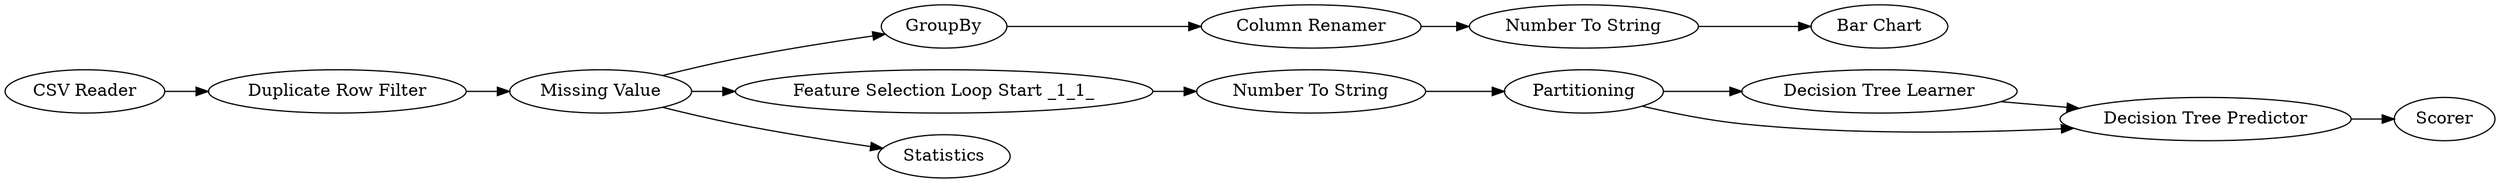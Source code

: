 digraph {
	5 -> 8
	23 -> 15
	22 -> 24
	21 -> 23
	2 -> 21
	10 -> 9
	13 -> 2
	8 -> 10
	15 -> 22
	1 -> 13
	24 -> 25
	2 -> 3
	2 -> 5
	15 -> 24
	5 [label=GroupBy]
	24 [label="Decision Tree Predictor"]
	13 [label="Duplicate Row Filter"]
	1 [label="CSV Reader"]
	22 [label="Decision Tree Learner"]
	9 [label="Bar Chart"]
	23 [label="Number To String"]
	21 [label="Feature Selection Loop Start _1_1_"]
	8 [label="Column Renamer"]
	15 [label=Partitioning]
	25 [label=Scorer]
	3 [label=Statistics]
	2 [label="Missing Value"]
	10 [label="Number To String"]
	rankdir=LR
}
